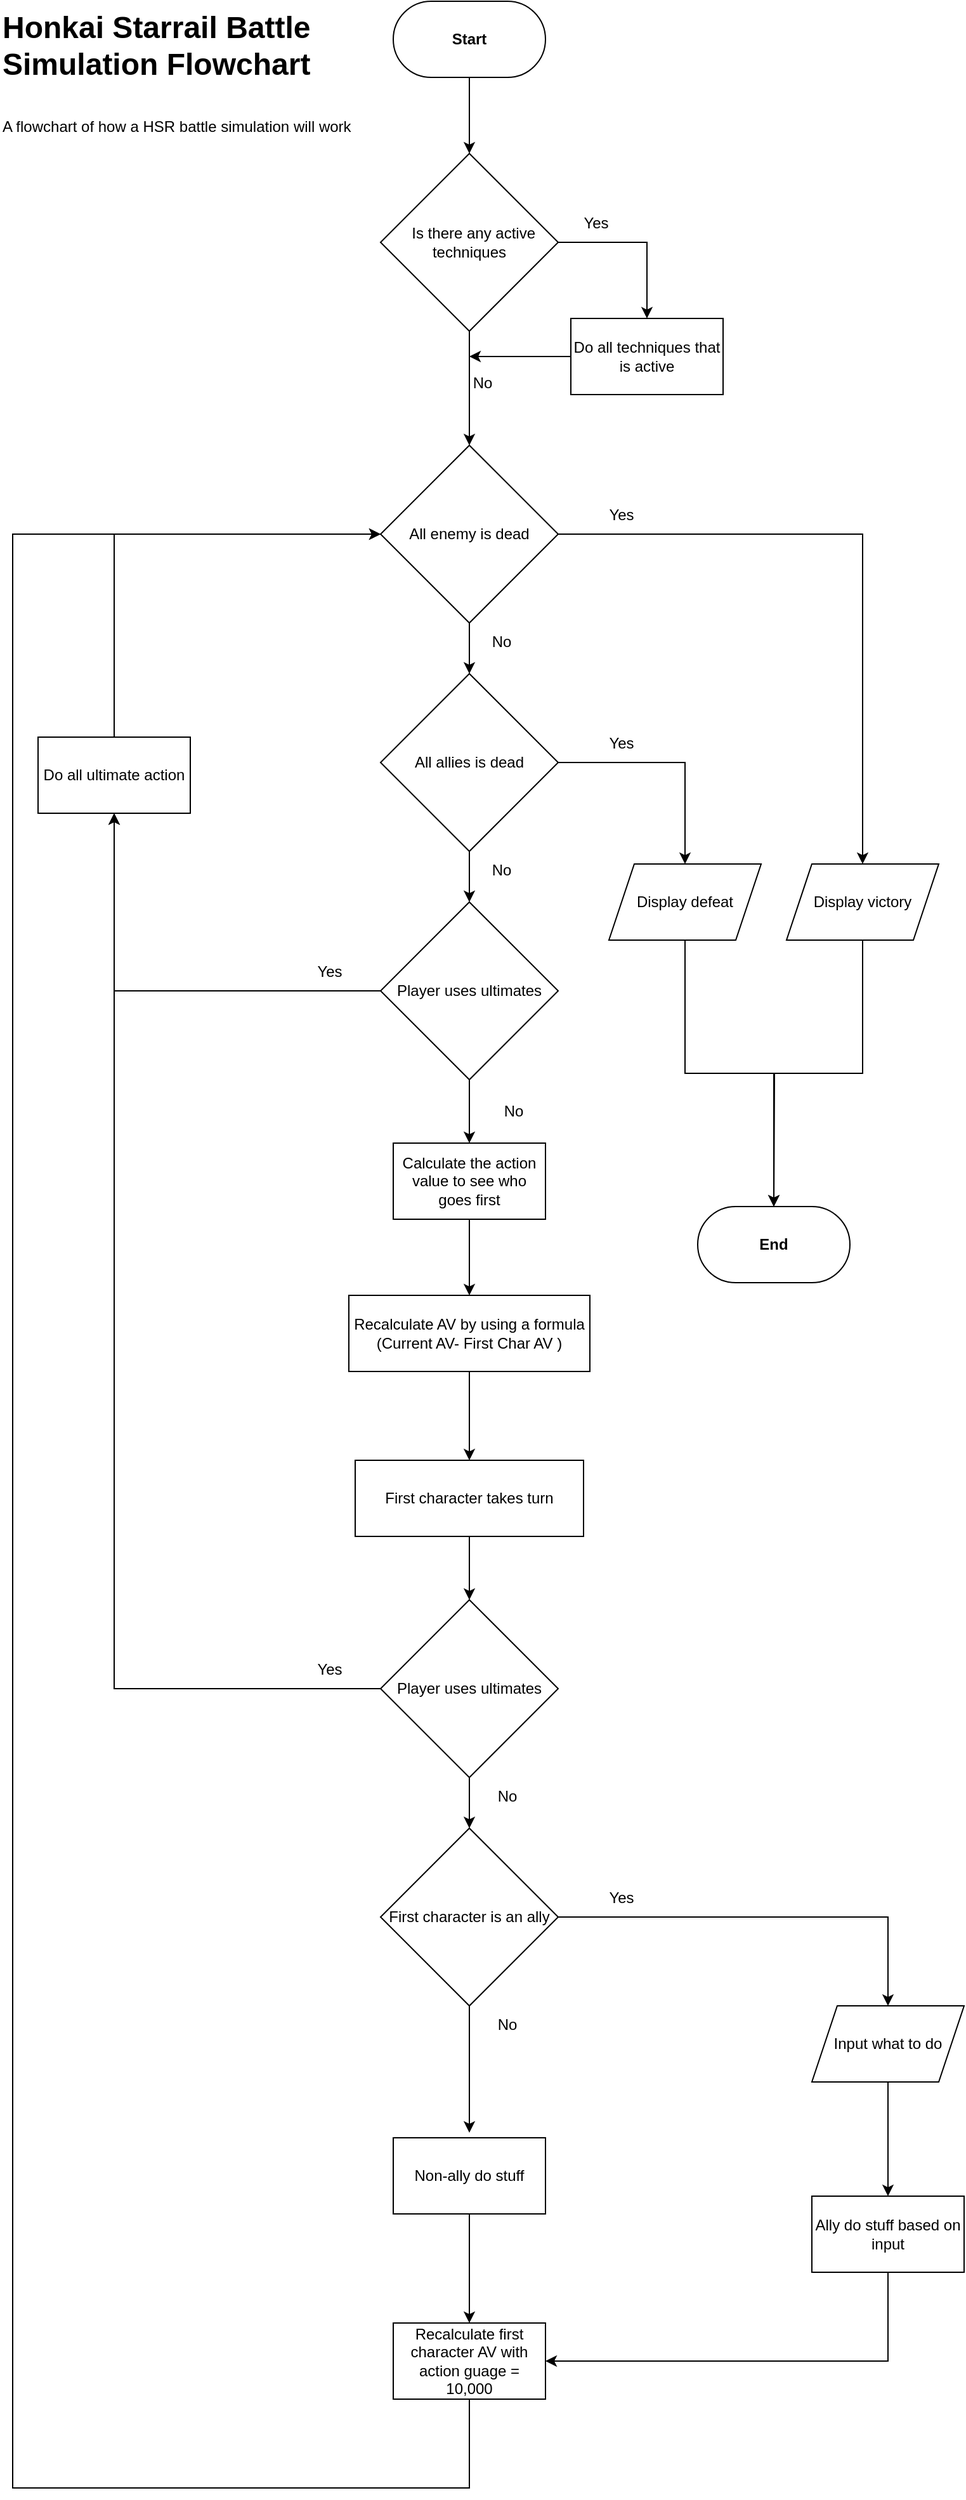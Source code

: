 <mxfile version="24.8.4">
  <diagram name="Page-1" id="5RDn6TEii01dhZuj6zZr">
    <mxGraphModel dx="775" dy="449" grid="1" gridSize="10" guides="1" tooltips="1" connect="1" arrows="1" fold="1" page="1" pageScale="1" pageWidth="827" pageHeight="1169" math="0" shadow="0">
      <root>
        <mxCell id="0" />
        <mxCell id="1" parent="0" />
        <mxCell id="EYWDEGRxvOLZJbpFDLF8-2" value="&lt;b&gt;End&lt;/b&gt;" style="rounded=1;whiteSpace=wrap;html=1;arcSize=50;" parent="1" vertex="1">
          <mxGeometry x="580" y="990" width="120" height="60" as="geometry" />
        </mxCell>
        <mxCell id="EYWDEGRxvOLZJbpFDLF8-6" style="edgeStyle=orthogonalEdgeStyle;rounded=0;orthogonalLoop=1;jettySize=auto;html=1;exitX=0.5;exitY=1;exitDx=0;exitDy=0;entryX=0.5;entryY=0;entryDx=0;entryDy=0;" parent="1" source="EYWDEGRxvOLZJbpFDLF8-3" target="EYWDEGRxvOLZJbpFDLF8-5" edge="1">
          <mxGeometry relative="1" as="geometry" />
        </mxCell>
        <mxCell id="EYWDEGRxvOLZJbpFDLF8-3" value="&lt;b&gt;Start&lt;/b&gt;" style="rounded=1;whiteSpace=wrap;html=1;arcSize=50;" parent="1" vertex="1">
          <mxGeometry x="340" y="40" width="120" height="60" as="geometry" />
        </mxCell>
        <mxCell id="AQ_5uDbdycC8UBN2duWw-1" style="edgeStyle=orthogonalEdgeStyle;rounded=0;orthogonalLoop=1;jettySize=auto;html=1;" edge="1" parent="1" source="EYWDEGRxvOLZJbpFDLF8-4">
          <mxGeometry relative="1" as="geometry">
            <mxPoint x="400" y="320" as="targetPoint" />
          </mxGeometry>
        </mxCell>
        <mxCell id="EYWDEGRxvOLZJbpFDLF8-4" value="Do all&amp;nbsp;techniques that is active" style="rounded=0;whiteSpace=wrap;html=1;" parent="1" vertex="1">
          <mxGeometry x="480" y="290" width="120" height="60" as="geometry" />
        </mxCell>
        <mxCell id="EYWDEGRxvOLZJbpFDLF8-7" style="edgeStyle=orthogonalEdgeStyle;rounded=0;orthogonalLoop=1;jettySize=auto;html=1;exitX=1;exitY=0.5;exitDx=0;exitDy=0;entryX=0.5;entryY=0;entryDx=0;entryDy=0;" parent="1" source="EYWDEGRxvOLZJbpFDLF8-5" target="EYWDEGRxvOLZJbpFDLF8-4" edge="1">
          <mxGeometry relative="1" as="geometry">
            <mxPoint x="600" y="230" as="targetPoint" />
          </mxGeometry>
        </mxCell>
        <mxCell id="EYWDEGRxvOLZJbpFDLF8-18" style="edgeStyle=orthogonalEdgeStyle;rounded=0;orthogonalLoop=1;jettySize=auto;html=1;exitX=0.5;exitY=1;exitDx=0;exitDy=0;entryX=0.5;entryY=0;entryDx=0;entryDy=0;" parent="1" source="EYWDEGRxvOLZJbpFDLF8-5" target="EYWDEGRxvOLZJbpFDLF8-15" edge="1">
          <mxGeometry relative="1" as="geometry" />
        </mxCell>
        <mxCell id="EYWDEGRxvOLZJbpFDLF8-5" value="&amp;nbsp; Is there any active techniques" style="rhombus;whiteSpace=wrap;html=1;" parent="1" vertex="1">
          <mxGeometry x="330" y="160" width="140" height="140" as="geometry" />
        </mxCell>
        <mxCell id="EYWDEGRxvOLZJbpFDLF8-39" style="edgeStyle=orthogonalEdgeStyle;rounded=0;orthogonalLoop=1;jettySize=auto;html=1;exitX=0.5;exitY=1;exitDx=0;exitDy=0;entryX=0.5;entryY=0;entryDx=0;entryDy=0;" parent="1" source="EYWDEGRxvOLZJbpFDLF8-8" target="EYWDEGRxvOLZJbpFDLF8-14" edge="1">
          <mxGeometry relative="1" as="geometry" />
        </mxCell>
        <mxCell id="EYWDEGRxvOLZJbpFDLF8-8" value="Calculate the action value to see who goes first" style="rounded=0;whiteSpace=wrap;html=1;" parent="1" vertex="1">
          <mxGeometry x="340" y="940" width="120" height="60" as="geometry" />
        </mxCell>
        <mxCell id="EYWDEGRxvOLZJbpFDLF8-14" value="Recalculate AV by using a formula&lt;div&gt;(Current AV- First Char AV )&lt;/div&gt;" style="rounded=0;whiteSpace=wrap;html=1;" parent="1" vertex="1">
          <mxGeometry x="305" y="1060" width="190" height="60" as="geometry" />
        </mxCell>
        <mxCell id="EYWDEGRxvOLZJbpFDLF8-20" style="edgeStyle=orthogonalEdgeStyle;rounded=0;orthogonalLoop=1;jettySize=auto;html=1;exitX=1;exitY=0.5;exitDx=0;exitDy=0;entryX=0.5;entryY=0;entryDx=0;entryDy=0;" parent="1" source="EYWDEGRxvOLZJbpFDLF8-15" target="EYWDEGRxvOLZJbpFDLF8-19" edge="1">
          <mxGeometry relative="1" as="geometry">
            <mxPoint x="590" y="460" as="targetPoint" />
          </mxGeometry>
        </mxCell>
        <mxCell id="EYWDEGRxvOLZJbpFDLF8-24" style="edgeStyle=orthogonalEdgeStyle;rounded=0;orthogonalLoop=1;jettySize=auto;html=1;exitX=0.5;exitY=1;exitDx=0;exitDy=0;entryX=0.5;entryY=0;entryDx=0;entryDy=0;" parent="1" source="EYWDEGRxvOLZJbpFDLF8-15" target="EYWDEGRxvOLZJbpFDLF8-23" edge="1">
          <mxGeometry relative="1" as="geometry" />
        </mxCell>
        <mxCell id="EYWDEGRxvOLZJbpFDLF8-15" value="All enemy is dead" style="rhombus;whiteSpace=wrap;html=1;" parent="1" vertex="1">
          <mxGeometry x="330" y="390" width="140" height="140" as="geometry" />
        </mxCell>
        <mxCell id="EYWDEGRxvOLZJbpFDLF8-40" style="edgeStyle=orthogonalEdgeStyle;rounded=0;orthogonalLoop=1;jettySize=auto;html=1;exitX=0.5;exitY=1;exitDx=0;exitDy=0;" parent="1" source="EYWDEGRxvOLZJbpFDLF8-19" edge="1">
          <mxGeometry relative="1" as="geometry">
            <mxPoint x="640" y="990" as="targetPoint" />
          </mxGeometry>
        </mxCell>
        <mxCell id="EYWDEGRxvOLZJbpFDLF8-19" value="Display victory" style="shape=parallelogram;perimeter=parallelogramPerimeter;whiteSpace=wrap;html=1;fixedSize=1;" parent="1" vertex="1">
          <mxGeometry x="650" y="720" width="120" height="60" as="geometry" />
        </mxCell>
        <mxCell id="EYWDEGRxvOLZJbpFDLF8-26" style="edgeStyle=orthogonalEdgeStyle;rounded=0;orthogonalLoop=1;jettySize=auto;html=1;exitX=1;exitY=0.5;exitDx=0;exitDy=0;entryX=0.5;entryY=0;entryDx=0;entryDy=0;" parent="1" source="EYWDEGRxvOLZJbpFDLF8-23" target="EYWDEGRxvOLZJbpFDLF8-25" edge="1">
          <mxGeometry relative="1" as="geometry">
            <mxPoint x="540" y="640" as="targetPoint" />
          </mxGeometry>
        </mxCell>
        <mxCell id="EYWDEGRxvOLZJbpFDLF8-55" style="edgeStyle=orthogonalEdgeStyle;rounded=0;orthogonalLoop=1;jettySize=auto;html=1;exitX=0.5;exitY=1;exitDx=0;exitDy=0;entryX=0.5;entryY=0;entryDx=0;entryDy=0;" parent="1" source="EYWDEGRxvOLZJbpFDLF8-23" target="EYWDEGRxvOLZJbpFDLF8-54" edge="1">
          <mxGeometry relative="1" as="geometry" />
        </mxCell>
        <mxCell id="EYWDEGRxvOLZJbpFDLF8-23" value="All allies is dead" style="rhombus;whiteSpace=wrap;html=1;" parent="1" vertex="1">
          <mxGeometry x="330" y="570" width="140" height="140" as="geometry" />
        </mxCell>
        <mxCell id="EYWDEGRxvOLZJbpFDLF8-27" style="edgeStyle=orthogonalEdgeStyle;rounded=0;orthogonalLoop=1;jettySize=auto;html=1;exitX=0.5;exitY=1;exitDx=0;exitDy=0;entryX=0.5;entryY=0;entryDx=0;entryDy=0;" parent="1" source="EYWDEGRxvOLZJbpFDLF8-25" target="EYWDEGRxvOLZJbpFDLF8-2" edge="1">
          <mxGeometry relative="1" as="geometry" />
        </mxCell>
        <mxCell id="EYWDEGRxvOLZJbpFDLF8-25" value="Display defeat" style="shape=parallelogram;perimeter=parallelogramPerimeter;whiteSpace=wrap;html=1;fixedSize=1;" parent="1" vertex="1">
          <mxGeometry x="510" y="720" width="120" height="60" as="geometry" />
        </mxCell>
        <mxCell id="EYWDEGRxvOLZJbpFDLF8-31" value="No" style="text;html=1;align=center;verticalAlign=middle;resizable=0;points=[];autosize=1;strokeColor=none;fillColor=none;" parent="1" vertex="1">
          <mxGeometry x="390" y="326" width="40" height="30" as="geometry" />
        </mxCell>
        <mxCell id="EYWDEGRxvOLZJbpFDLF8-33" value="Yes" style="text;html=1;align=center;verticalAlign=middle;whiteSpace=wrap;rounded=0;" parent="1" vertex="1">
          <mxGeometry x="470" y="200" width="60" height="30" as="geometry" />
        </mxCell>
        <mxCell id="EYWDEGRxvOLZJbpFDLF8-34" value="No" style="text;html=1;align=center;verticalAlign=middle;resizable=0;points=[];autosize=1;strokeColor=none;fillColor=none;" parent="1" vertex="1">
          <mxGeometry x="405" y="530" width="40" height="30" as="geometry" />
        </mxCell>
        <mxCell id="EYWDEGRxvOLZJbpFDLF8-35" value="Yes" style="text;html=1;align=center;verticalAlign=middle;whiteSpace=wrap;rounded=0;" parent="1" vertex="1">
          <mxGeometry x="490" y="430" width="60" height="30" as="geometry" />
        </mxCell>
        <mxCell id="EYWDEGRxvOLZJbpFDLF8-37" value="Yes" style="text;html=1;align=center;verticalAlign=middle;whiteSpace=wrap;rounded=0;" parent="1" vertex="1">
          <mxGeometry x="490" y="610" width="60" height="30" as="geometry" />
        </mxCell>
        <mxCell id="EYWDEGRxvOLZJbpFDLF8-43" value="" style="edgeStyle=orthogonalEdgeStyle;rounded=0;orthogonalLoop=1;jettySize=auto;html=1;exitX=0.5;exitY=1;exitDx=0;exitDy=0;" parent="1" source="EYWDEGRxvOLZJbpFDLF8-14" target="EYWDEGRxvOLZJbpFDLF8-42" edge="1">
          <mxGeometry relative="1" as="geometry">
            <mxPoint x="399.87" y="1190" as="targetPoint" />
            <mxPoint x="400" y="1120" as="sourcePoint" />
          </mxGeometry>
        </mxCell>
        <mxCell id="EYWDEGRxvOLZJbpFDLF8-47" style="edgeStyle=orthogonalEdgeStyle;rounded=0;orthogonalLoop=1;jettySize=auto;html=1;exitX=0.5;exitY=1;exitDx=0;exitDy=0;entryX=0.5;entryY=0;entryDx=0;entryDy=0;" parent="1" source="EYWDEGRxvOLZJbpFDLF8-42" target="EYWDEGRxvOLZJbpFDLF8-45" edge="1">
          <mxGeometry relative="1" as="geometry" />
        </mxCell>
        <mxCell id="EYWDEGRxvOLZJbpFDLF8-42" value="First character takes turn" style="rounded=0;whiteSpace=wrap;html=1;" parent="1" vertex="1">
          <mxGeometry x="310" y="1190" width="180" height="60" as="geometry" />
        </mxCell>
        <mxCell id="EYWDEGRxvOLZJbpFDLF8-50" style="edgeStyle=orthogonalEdgeStyle;rounded=0;orthogonalLoop=1;jettySize=auto;html=1;exitX=0.5;exitY=1;exitDx=0;exitDy=0;entryX=0.5;entryY=0;entryDx=0;entryDy=0;" parent="1" source="EYWDEGRxvOLZJbpFDLF8-45" target="EYWDEGRxvOLZJbpFDLF8-49" edge="1">
          <mxGeometry relative="1" as="geometry" />
        </mxCell>
        <mxCell id="EYWDEGRxvOLZJbpFDLF8-70" style="edgeStyle=orthogonalEdgeStyle;rounded=0;orthogonalLoop=1;jettySize=auto;html=1;exitX=0;exitY=0.5;exitDx=0;exitDy=0;entryX=0.5;entryY=1;entryDx=0;entryDy=0;" parent="1" source="EYWDEGRxvOLZJbpFDLF8-45" target="EYWDEGRxvOLZJbpFDLF8-62" edge="1">
          <mxGeometry relative="1" as="geometry" />
        </mxCell>
        <mxCell id="EYWDEGRxvOLZJbpFDLF8-45" value="Player uses ultimates" style="rhombus;whiteSpace=wrap;html=1;" parent="1" vertex="1">
          <mxGeometry x="330" y="1300" width="140" height="140" as="geometry" />
        </mxCell>
        <mxCell id="EYWDEGRxvOLZJbpFDLF8-48" value="&lt;h1 style=&quot;margin-top: 0px;&quot;&gt;&lt;span style=&quot;background-color: initial;&quot;&gt;Honkai Starrail Battle Simulation Flowchart&lt;/span&gt;&lt;/h1&gt;&lt;h1 style=&quot;margin-top: 0px;&quot;&gt;&lt;span style=&quot;font-size: 12px; font-weight: 400;&quot;&gt;A flowchart of how a HSR battle simulation will work&lt;/span&gt;&lt;/h1&gt;" style="text;html=1;whiteSpace=wrap;overflow=hidden;rounded=0;" parent="1" vertex="1">
          <mxGeometry x="30" y="40" width="280" height="110" as="geometry" />
        </mxCell>
        <mxCell id="EYWDEGRxvOLZJbpFDLF8-73" style="edgeStyle=orthogonalEdgeStyle;rounded=0;orthogonalLoop=1;jettySize=auto;html=1;exitX=0.5;exitY=1;exitDx=0;exitDy=0;entryX=0.5;entryY=0;entryDx=0;entryDy=0;" parent="1" source="EYWDEGRxvOLZJbpFDLF8-49" edge="1">
          <mxGeometry relative="1" as="geometry">
            <mxPoint x="400" y="1720" as="targetPoint" />
          </mxGeometry>
        </mxCell>
        <mxCell id="EYWDEGRxvOLZJbpFDLF8-76" style="edgeStyle=orthogonalEdgeStyle;rounded=0;orthogonalLoop=1;jettySize=auto;html=1;exitX=1;exitY=0.5;exitDx=0;exitDy=0;entryX=0.5;entryY=0;entryDx=0;entryDy=0;" parent="1" source="EYWDEGRxvOLZJbpFDLF8-49" target="EYWDEGRxvOLZJbpFDLF8-78" edge="1">
          <mxGeometry relative="1" as="geometry">
            <mxPoint x="740" y="1600" as="targetPoint" />
            <Array as="points">
              <mxPoint x="730" y="1550" />
            </Array>
          </mxGeometry>
        </mxCell>
        <mxCell id="EYWDEGRxvOLZJbpFDLF8-49" value="First character is an ally" style="rhombus;whiteSpace=wrap;html=1;" parent="1" vertex="1">
          <mxGeometry x="330" y="1480" width="140" height="140" as="geometry" />
        </mxCell>
        <mxCell id="EYWDEGRxvOLZJbpFDLF8-56" style="edgeStyle=orthogonalEdgeStyle;rounded=0;orthogonalLoop=1;jettySize=auto;html=1;exitX=0.5;exitY=1;exitDx=0;exitDy=0;entryX=0.5;entryY=0;entryDx=0;entryDy=0;" parent="1" source="EYWDEGRxvOLZJbpFDLF8-54" target="EYWDEGRxvOLZJbpFDLF8-8" edge="1">
          <mxGeometry relative="1" as="geometry" />
        </mxCell>
        <mxCell id="EYWDEGRxvOLZJbpFDLF8-65" style="edgeStyle=orthogonalEdgeStyle;rounded=0;orthogonalLoop=1;jettySize=auto;html=1;exitX=0;exitY=0.5;exitDx=0;exitDy=0;entryX=0.5;entryY=1;entryDx=0;entryDy=0;" parent="1" source="EYWDEGRxvOLZJbpFDLF8-54" target="EYWDEGRxvOLZJbpFDLF8-62" edge="1">
          <mxGeometry relative="1" as="geometry" />
        </mxCell>
        <mxCell id="EYWDEGRxvOLZJbpFDLF8-54" value="Player uses ultimates" style="rhombus;whiteSpace=wrap;html=1;" parent="1" vertex="1">
          <mxGeometry x="330" y="750" width="140" height="140" as="geometry" />
        </mxCell>
        <mxCell id="EYWDEGRxvOLZJbpFDLF8-57" value="No" style="text;html=1;align=center;verticalAlign=middle;whiteSpace=wrap;rounded=0;" parent="1" vertex="1">
          <mxGeometry x="405" y="900" width="60" height="30" as="geometry" />
        </mxCell>
        <mxCell id="EYWDEGRxvOLZJbpFDLF8-60" value="Yes" style="text;html=1;align=center;verticalAlign=middle;whiteSpace=wrap;rounded=0;" parent="1" vertex="1">
          <mxGeometry x="260" y="790" width="60" height="30" as="geometry" />
        </mxCell>
        <mxCell id="EYWDEGRxvOLZJbpFDLF8-66" style="edgeStyle=orthogonalEdgeStyle;rounded=0;orthogonalLoop=1;jettySize=auto;html=1;exitX=0.5;exitY=0;exitDx=0;exitDy=0;entryX=0;entryY=0.5;entryDx=0;entryDy=0;" parent="1" source="EYWDEGRxvOLZJbpFDLF8-62" target="EYWDEGRxvOLZJbpFDLF8-15" edge="1">
          <mxGeometry relative="1" as="geometry" />
        </mxCell>
        <mxCell id="EYWDEGRxvOLZJbpFDLF8-62" value="Do all ultimate action" style="rounded=0;whiteSpace=wrap;html=1;" parent="1" vertex="1">
          <mxGeometry x="60" y="620" width="120" height="60" as="geometry" />
        </mxCell>
        <mxCell id="EYWDEGRxvOLZJbpFDLF8-68" value="No" style="text;html=1;align=center;verticalAlign=middle;whiteSpace=wrap;rounded=0;" parent="1" vertex="1">
          <mxGeometry x="400" y="1440" width="60" height="30" as="geometry" />
        </mxCell>
        <mxCell id="EYWDEGRxvOLZJbpFDLF8-71" value="Yes" style="text;html=1;align=center;verticalAlign=middle;whiteSpace=wrap;rounded=0;" parent="1" vertex="1">
          <mxGeometry x="260" y="1340" width="60" height="30" as="geometry" />
        </mxCell>
        <mxCell id="EYWDEGRxvOLZJbpFDLF8-74" value="No" style="text;html=1;align=center;verticalAlign=middle;whiteSpace=wrap;rounded=0;" parent="1" vertex="1">
          <mxGeometry x="400" y="1620" width="60" height="30" as="geometry" />
        </mxCell>
        <mxCell id="EYWDEGRxvOLZJbpFDLF8-80" style="edgeStyle=orthogonalEdgeStyle;rounded=0;orthogonalLoop=1;jettySize=auto;html=1;exitX=0.5;exitY=1;exitDx=0;exitDy=0;entryX=0.5;entryY=0;entryDx=0;entryDy=0;" parent="1" source="EYWDEGRxvOLZJbpFDLF8-78" target="EYWDEGRxvOLZJbpFDLF8-79" edge="1">
          <mxGeometry relative="1" as="geometry" />
        </mxCell>
        <mxCell id="EYWDEGRxvOLZJbpFDLF8-78" value="Input what to do" style="shape=parallelogram;perimeter=parallelogramPerimeter;whiteSpace=wrap;html=1;fixedSize=1;" parent="1" vertex="1">
          <mxGeometry x="670" y="1620" width="120" height="60" as="geometry" />
        </mxCell>
        <mxCell id="EYWDEGRxvOLZJbpFDLF8-89" style="edgeStyle=orthogonalEdgeStyle;rounded=0;orthogonalLoop=1;jettySize=auto;html=1;exitX=0.5;exitY=1;exitDx=0;exitDy=0;entryX=1;entryY=0.5;entryDx=0;entryDy=0;" parent="1" source="EYWDEGRxvOLZJbpFDLF8-79" target="EYWDEGRxvOLZJbpFDLF8-87" edge="1">
          <mxGeometry relative="1" as="geometry" />
        </mxCell>
        <mxCell id="EYWDEGRxvOLZJbpFDLF8-79" value="Ally do stuff based on input" style="rounded=0;whiteSpace=wrap;html=1;" parent="1" vertex="1">
          <mxGeometry x="670" y="1770" width="120" height="60" as="geometry" />
        </mxCell>
        <mxCell id="EYWDEGRxvOLZJbpFDLF8-81" value="Yes" style="text;html=1;align=center;verticalAlign=middle;whiteSpace=wrap;rounded=0;" parent="1" vertex="1">
          <mxGeometry x="490" y="1520" width="60" height="30" as="geometry" />
        </mxCell>
        <mxCell id="EYWDEGRxvOLZJbpFDLF8-88" style="edgeStyle=orthogonalEdgeStyle;rounded=0;orthogonalLoop=1;jettySize=auto;html=1;exitX=0.5;exitY=1;exitDx=0;exitDy=0;entryX=0.5;entryY=0;entryDx=0;entryDy=0;" parent="1" source="EYWDEGRxvOLZJbpFDLF8-82" target="EYWDEGRxvOLZJbpFDLF8-87" edge="1">
          <mxGeometry relative="1" as="geometry" />
        </mxCell>
        <mxCell id="EYWDEGRxvOLZJbpFDLF8-82" value="Non-ally do stuff" style="rounded=0;whiteSpace=wrap;html=1;" parent="1" vertex="1">
          <mxGeometry x="340" y="1724" width="120" height="60" as="geometry" />
        </mxCell>
        <mxCell id="EYWDEGRxvOLZJbpFDLF8-90" style="edgeStyle=orthogonalEdgeStyle;rounded=0;orthogonalLoop=1;jettySize=auto;html=1;exitX=0.5;exitY=1;exitDx=0;exitDy=0;entryX=0;entryY=0.5;entryDx=0;entryDy=0;" parent="1" source="EYWDEGRxvOLZJbpFDLF8-87" target="EYWDEGRxvOLZJbpFDLF8-15" edge="1">
          <mxGeometry relative="1" as="geometry">
            <Array as="points">
              <mxPoint x="400" y="2000" />
              <mxPoint x="40" y="2000" />
              <mxPoint x="40" y="460" />
            </Array>
          </mxGeometry>
        </mxCell>
        <mxCell id="EYWDEGRxvOLZJbpFDLF8-87" value="Recalculate first character AV with action guage = 10,000" style="rounded=0;whiteSpace=wrap;html=1;" parent="1" vertex="1">
          <mxGeometry x="340" y="1870" width="120" height="60" as="geometry" />
        </mxCell>
        <mxCell id="AQ_5uDbdycC8UBN2duWw-2" value="No" style="text;html=1;align=center;verticalAlign=middle;resizable=0;points=[];autosize=1;strokeColor=none;fillColor=none;" vertex="1" parent="1">
          <mxGeometry x="405" y="710" width="40" height="30" as="geometry" />
        </mxCell>
      </root>
    </mxGraphModel>
  </diagram>
</mxfile>
